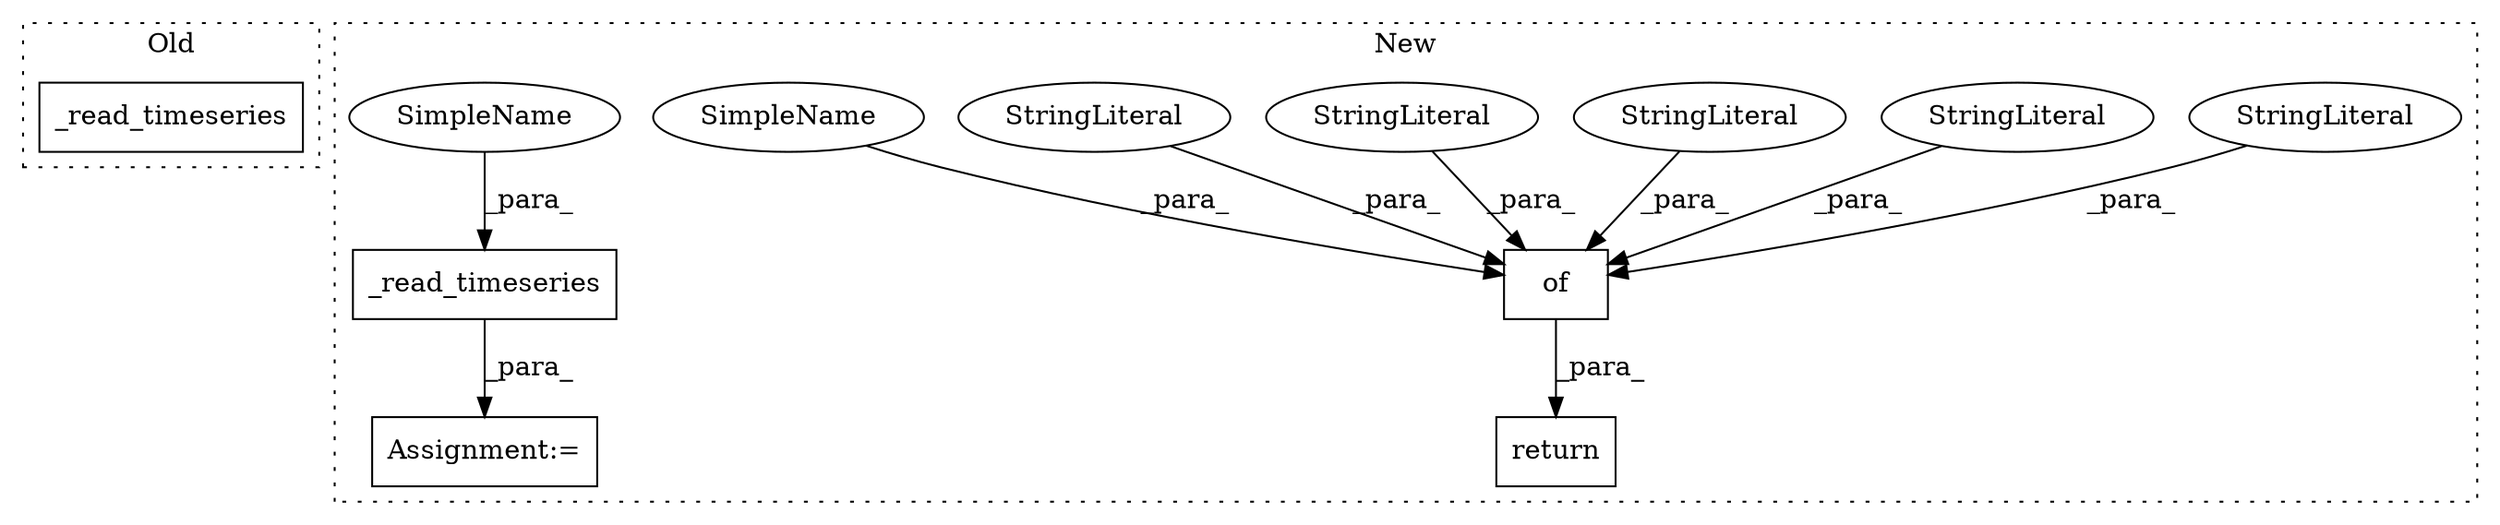 digraph G {
subgraph cluster0 {
1 [label="_read_timeseries" a="32" s="10865,10902" l="17,1" shape="box"];
label = "Old";
style="dotted";
}
subgraph cluster1 {
2 [label="of" a="32" s="11101,11267" l="3,1" shape="box"];
3 [label="_read_timeseries" a="32" s="11062,11083" l="17,1" shape="box"];
4 [label="StringLiteral" a="45" s="11104" l="3" shape="ellipse"];
5 [label="StringLiteral" a="45" s="11134" l="5" shape="ellipse"];
6 [label="StringLiteral" a="45" s="11240" l="8" shape="ellipse"];
7 [label="Assignment:=" a="7" s="11055" l="2" shape="box"];
8 [label="StringLiteral" a="45" s="11160" l="5" shape="ellipse"];
9 [label="StringLiteral" a="45" s="11110" l="3" shape="ellipse"];
10 [label="return" a="41" s="11090" l="7" shape="box"];
11 [label="SimpleName" a="42" s="11263" l="4" shape="ellipse"];
12 [label="SimpleName" a="42" s="11079" l="4" shape="ellipse"];
label = "New";
style="dotted";
}
2 -> 10 [label="_para_"];
3 -> 7 [label="_para_"];
4 -> 2 [label="_para_"];
5 -> 2 [label="_para_"];
6 -> 2 [label="_para_"];
8 -> 2 [label="_para_"];
9 -> 2 [label="_para_"];
11 -> 2 [label="_para_"];
12 -> 3 [label="_para_"];
}